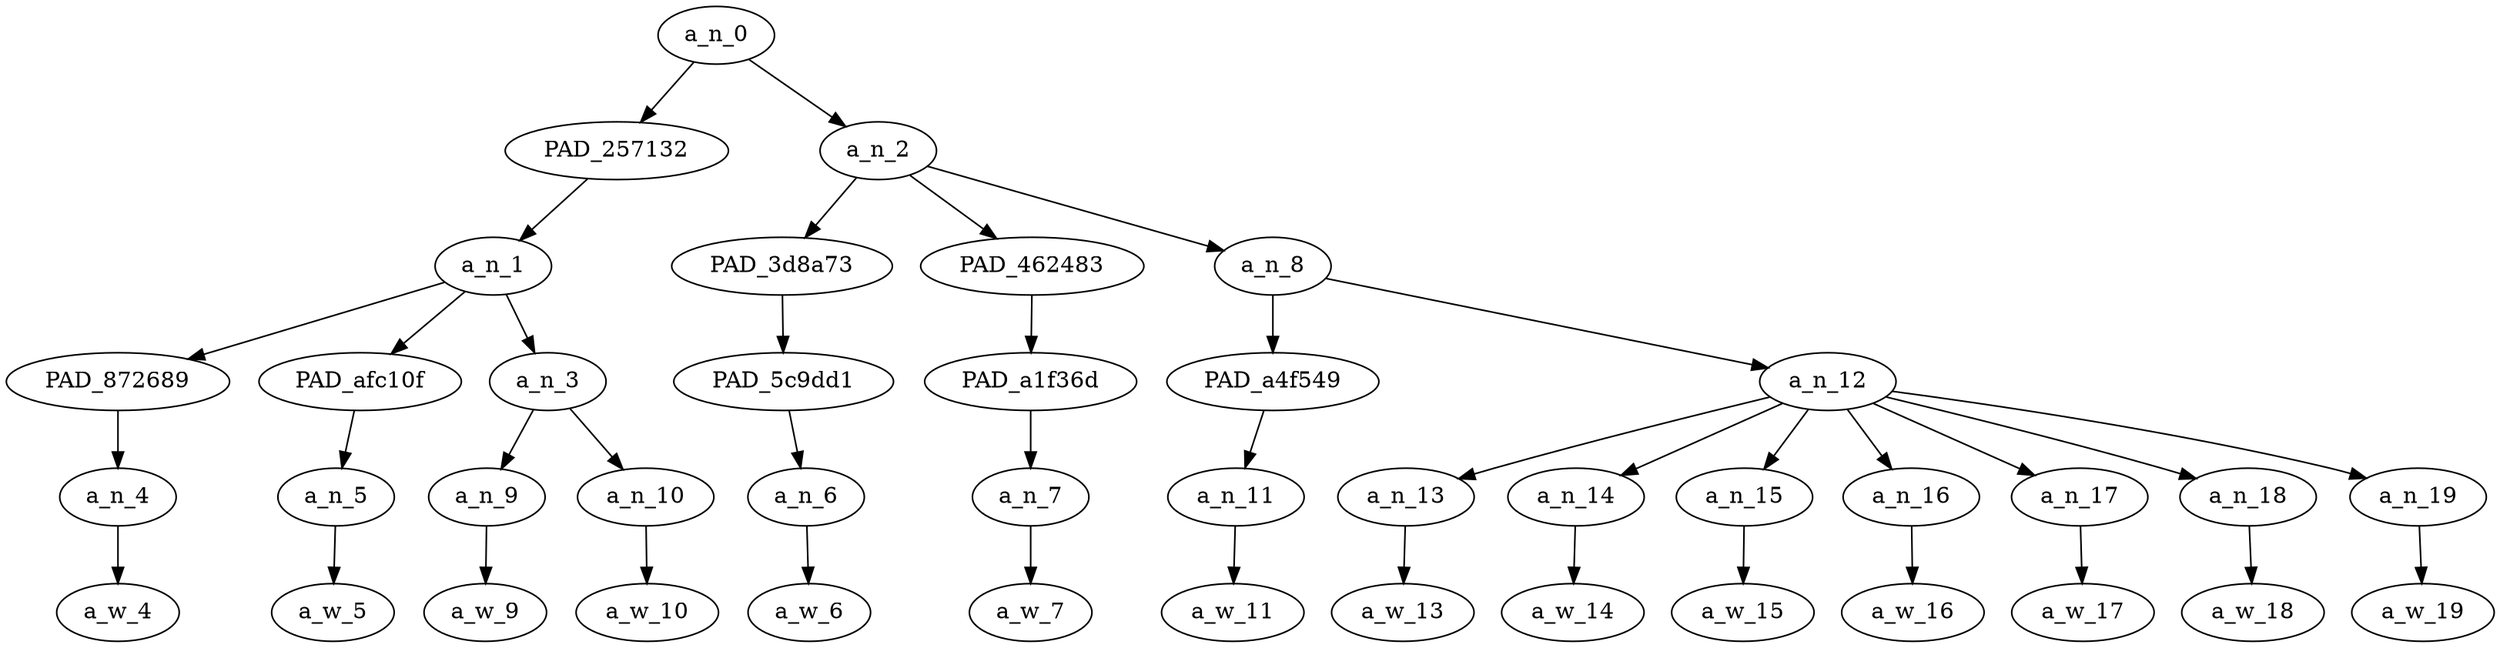 strict digraph "" {
	a_n_0	[div_dir=-1,
		index=0,
		level=5,
		pos="3.75,5!",
		text_span="[0, 1, 2, 3, 4, 5, 6, 7, 8, 9, 10, 11, 12, 13]",
		value=1.00000001];
	PAD_257132	[div_dir=-1,
		index=0,
		level=4,
		pos="1.8333333333333333,4!",
		text_span="[0, 1, 2, 3]",
		value=0.56157329];
	a_n_0 -> PAD_257132;
	a_n_2	[div_dir=1,
		index=1,
		level=4,
		pos="5.666666666666667,4!",
		text_span="[4, 5, 6, 7, 8, 9, 10, 11, 12, 13]",
		value=0.43833292];
	a_n_0 -> a_n_2;
	a_n_1	[div_dir=-1,
		index=0,
		level=3,
		pos="1.8333333333333333,3!",
		text_span="[0, 1, 2, 3]",
		value=0.56157329];
	PAD_257132 -> a_n_1;
	PAD_872689	[div_dir=1,
		index=1,
		level=2,
		pos="2.0,2!",
		text_span="[2]",
		value=0.09060063];
	a_n_1 -> PAD_872689;
	PAD_afc10f	[div_dir=-1,
		index=2,
		level=2,
		pos="3.0,2!",
		text_span="[3]",
		value=0.25060436];
	a_n_1 -> PAD_afc10f;
	a_n_3	[div_dir=-1,
		index=0,
		level=2,
		pos="0.5,2!",
		text_span="[0, 1]",
		value=0.22016561];
	a_n_1 -> a_n_3;
	a_n_4	[div_dir=1,
		index=2,
		level=1,
		pos="2.0,1!",
		text_span="[2]",
		value=0.09060063];
	PAD_872689 -> a_n_4;
	a_w_4	[div_dir=0,
		index=2,
		level=0,
		pos="2,0!",
		text_span="[2]",
		value=dr];
	a_n_4 -> a_w_4;
	a_n_5	[div_dir=-1,
		index=3,
		level=1,
		pos="3.0,1!",
		text_span="[3]",
		value=0.25060436];
	PAD_afc10f -> a_n_5;
	a_w_5	[div_dir=0,
		index=3,
		level=0,
		pos="3,0!",
		text_span="[3]",
		value=faggot];
	a_n_5 -> a_w_5;
	a_n_9	[div_dir=-1,
		index=0,
		level=1,
		pos="0.0,1!",
		text_span="[0]",
		value=0.08118907];
	a_n_3 -> a_n_9;
	a_n_10	[div_dir=1,
		index=1,
		level=1,
		pos="1.0,1!",
		text_span="[1]",
		value=0.13894928];
	a_n_3 -> a_n_10;
	a_w_9	[div_dir=0,
		index=0,
		level=0,
		pos="0,0!",
		text_span="[0]",
		value=ayo];
	a_n_9 -> a_w_9;
	a_w_10	[div_dir=0,
		index=1,
		level=0,
		pos="1,0!",
		text_span="[1]",
		value=paging];
	a_n_10 -> a_w_10;
	PAD_3d8a73	[div_dir=1,
		index=1,
		level=3,
		pos="4.0,3!",
		text_span="[4]",
		value=0.03346700];
	a_n_2 -> PAD_3d8a73;
	PAD_462483	[div_dir=1,
		index=2,
		level=3,
		pos="5.0,3!",
		text_span="[5]",
		value=0.03019861];
	a_n_2 -> PAD_462483;
	a_n_8	[div_dir=-1,
		index=3,
		level=3,
		pos="8.0,3!",
		text_span="[6, 7, 8, 9, 10, 11, 12, 13]",
		value=0.37453364];
	a_n_2 -> a_n_8;
	PAD_5c9dd1	[div_dir=1,
		index=3,
		level=2,
		pos="4.0,2!",
		text_span="[4]",
		value=0.03346700];
	PAD_3d8a73 -> PAD_5c9dd1;
	a_n_6	[div_dir=1,
		index=4,
		level=1,
		pos="4.0,1!",
		text_span="[4]",
		value=0.03346700];
	PAD_5c9dd1 -> a_n_6;
	a_w_6	[div_dir=0,
		index=4,
		level=0,
		pos="4,0!",
		text_span="[4]",
		value=got];
	a_n_6 -> a_w_6;
	PAD_a1f36d	[div_dir=1,
		index=4,
		level=2,
		pos="5.0,2!",
		text_span="[5]",
		value=0.03019861];
	PAD_462483 -> PAD_a1f36d;
	a_n_7	[div_dir=1,
		index=5,
		level=1,
		pos="5.0,1!",
		text_span="[5]",
		value=0.03019861];
	PAD_a1f36d -> a_n_7;
	a_w_7	[div_dir=0,
		index=5,
		level=0,
		pos="5,0!",
		text_span="[5]",
		value=me];
	a_n_7 -> a_w_7;
	PAD_a4f549	[div_dir=-1,
		index=5,
		level=2,
		pos="6.0,2!",
		text_span="[6]",
		value=0.03119797];
	a_n_8 -> PAD_a4f549;
	a_n_12	[div_dir=-1,
		index=6,
		level=2,
		pos="10.0,2!",
		text_span="[7, 8, 9, 10, 11, 12, 13]",
		value=0.34332051];
	a_n_8 -> a_n_12;
	a_n_11	[div_dir=-1,
		index=6,
		level=1,
		pos="6.0,1!",
		text_span="[6]",
		value=0.03119797];
	PAD_a4f549 -> a_n_11;
	a_w_11	[div_dir=0,
		index=6,
		level=0,
		pos="6,0!",
		text_span="[6]",
		value=crying];
	a_n_11 -> a_w_11;
	a_n_13	[div_dir=1,
		index=7,
		level=1,
		pos="7.0,1!",
		text_span="[7]",
		value=0.03976268];
	a_n_12 -> a_n_13;
	a_n_14	[div_dir=-1,
		index=8,
		level=1,
		pos="8.0,1!",
		text_span="[8]",
		value=0.07366186];
	a_n_12 -> a_n_14;
	a_n_15	[div_dir=1,
		index=9,
		level=1,
		pos="9.0,1!",
		text_span="[9]",
		value=0.04412079];
	a_n_12 -> a_n_15;
	a_n_16	[div_dir=-1,
		index=10,
		level=1,
		pos="10.0,1!",
		text_span="[10]",
		value=0.04312801];
	a_n_12 -> a_n_16;
	a_n_17	[div_dir=1,
		index=11,
		level=1,
		pos="11.0,1!",
		text_span="[11]",
		value=0.04851195];
	a_n_12 -> a_n_17;
	a_n_18	[div_dir=-1,
		index=12,
		level=1,
		pos="12.0,1!",
		text_span="[12]",
		value=0.05230444];
	a_n_12 -> a_n_18;
	a_n_19	[div_dir=1,
		index=13,
		level=1,
		pos="13.0,1!",
		text_span="[13]",
		value=0.04182179];
	a_n_12 -> a_n_19;
	a_w_13	[div_dir=0,
		index=7,
		level=0,
		pos="7,0!",
		text_span="[7]",
		value=😭];
	a_n_13 -> a_w_13;
	a_w_14	[div_dir=0,
		index=8,
		level=0,
		pos="8,0!",
		text_span="[8]",
		value=😭1];
	a_n_14 -> a_w_14;
	a_w_15	[div_dir=0,
		index=9,
		level=0,
		pos="9,0!",
		text_span="[9]",
		value=😭2];
	a_n_15 -> a_w_15;
	a_w_16	[div_dir=0,
		index=10,
		level=0,
		pos="10,0!",
		text_span="[10]",
		value=😭3];
	a_n_16 -> a_w_16;
	a_w_17	[div_dir=0,
		index=11,
		level=0,
		pos="11,0!",
		text_span="[11]",
		value=😭4];
	a_n_17 -> a_w_17;
	a_w_18	[div_dir=0,
		index=12,
		level=0,
		pos="12,0!",
		text_span="[12]",
		value=😭5];
	a_n_18 -> a_w_18;
	a_w_19	[div_dir=0,
		index=13,
		level=0,
		pos="13,0!",
		text_span="[13]",
		value=😭6];
	a_n_19 -> a_w_19;
}
